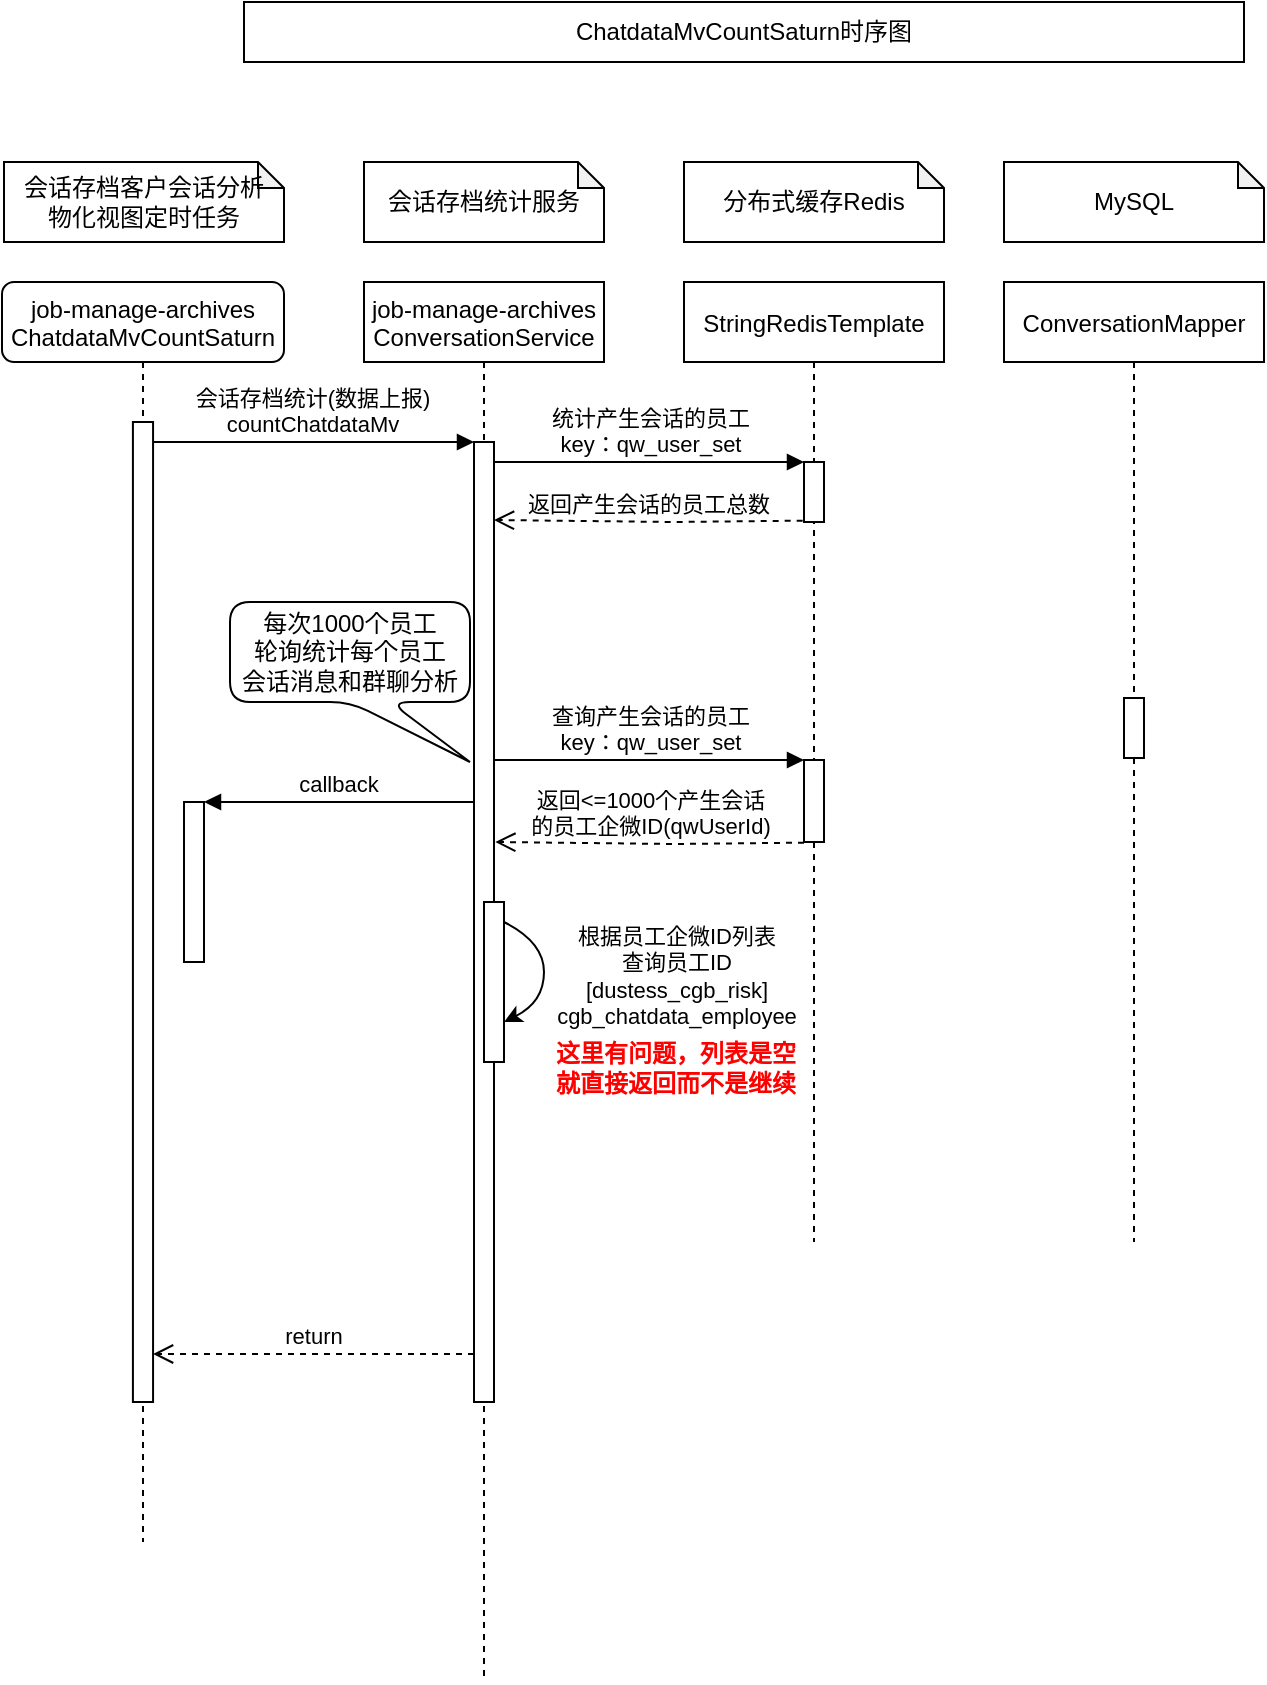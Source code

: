 <mxfile version="17.4.3" type="github">
  <diagram id="kgpKYQtTHZ0yAKxKKP6v" name="Page-1">
    <mxGraphModel dx="920" dy="513" grid="1" gridSize="10" guides="1" tooltips="1" connect="1" arrows="1" fold="1" page="1" pageScale="1" pageWidth="850" pageHeight="1100" math="0" shadow="0">
      <root>
        <mxCell id="0" />
        <mxCell id="1" parent="0" />
        <mxCell id="3nuBFxr9cyL0pnOWT2aG-5" value="job-manage-archives&#xa;ConversationService" style="shape=umlLifeline;perimeter=lifelinePerimeter;container=1;collapsible=0;recursiveResize=0;rounded=0;shadow=0;strokeWidth=1;" parent="1" vertex="1">
          <mxGeometry x="280" y="160" width="120" height="700" as="geometry" />
        </mxCell>
        <mxCell id="3nuBFxr9cyL0pnOWT2aG-6" value="" style="points=[];perimeter=orthogonalPerimeter;rounded=0;shadow=0;strokeWidth=1;" parent="3nuBFxr9cyL0pnOWT2aG-5" vertex="1">
          <mxGeometry x="55" y="80" width="10" height="480" as="geometry" />
        </mxCell>
        <mxCell id="cPGbE8Y1nv4g0ajra35U-34" value="" style="points=[];perimeter=orthogonalPerimeter;rounded=0;shadow=0;strokeWidth=1;" vertex="1" parent="3nuBFxr9cyL0pnOWT2aG-5">
          <mxGeometry x="60" y="310" width="10" height="80" as="geometry" />
        </mxCell>
        <mxCell id="3nuBFxr9cyL0pnOWT2aG-7" value="return" style="verticalAlign=bottom;endArrow=open;dashed=1;endSize=8;exitX=0;exitY=0.95;shadow=0;strokeWidth=1;" parent="1" source="3nuBFxr9cyL0pnOWT2aG-6" target="3nuBFxr9cyL0pnOWT2aG-2" edge="1">
          <mxGeometry relative="1" as="geometry">
            <mxPoint x="280" y="306" as="targetPoint" />
          </mxGeometry>
        </mxCell>
        <mxCell id="3nuBFxr9cyL0pnOWT2aG-8" value="会话存档统计(数据上报)&#xa;countChatdataMv" style="verticalAlign=bottom;endArrow=block;entryX=0;entryY=0;shadow=0;strokeWidth=1;" parent="1" source="3nuBFxr9cyL0pnOWT2aG-2" target="3nuBFxr9cyL0pnOWT2aG-6" edge="1">
          <mxGeometry relative="1" as="geometry">
            <mxPoint x="280" y="230" as="sourcePoint" />
          </mxGeometry>
        </mxCell>
        <mxCell id="3nuBFxr9cyL0pnOWT2aG-9" value="callback" style="verticalAlign=bottom;endArrow=block;entryX=1;entryY=0;shadow=0;strokeWidth=1;" parent="1" source="3nuBFxr9cyL0pnOWT2aG-6" target="3nuBFxr9cyL0pnOWT2aG-4" edge="1">
          <mxGeometry relative="1" as="geometry">
            <mxPoint x="245" y="270" as="sourcePoint" />
          </mxGeometry>
        </mxCell>
        <mxCell id="cPGbE8Y1nv4g0ajra35U-4" value="会话存档客户会话分析&lt;br&gt;物化视图定时任务" style="shape=note;whiteSpace=wrap;html=1;backgroundOutline=1;darkOpacity=0.05;size=13;" vertex="1" parent="1">
          <mxGeometry x="100" y="100" width="140" height="40" as="geometry" />
        </mxCell>
        <mxCell id="cPGbE8Y1nv4g0ajra35U-5" value="ChatdataMvCountSaturn时序图" style="rounded=0;whiteSpace=wrap;html=1;" vertex="1" parent="1">
          <mxGeometry x="220" y="20" width="500" height="30" as="geometry" />
        </mxCell>
        <mxCell id="cPGbE8Y1nv4g0ajra35U-8" value="会话存档统计服务" style="shape=note;whiteSpace=wrap;html=1;backgroundOutline=1;darkOpacity=0.05;size=13;" vertex="1" parent="1">
          <mxGeometry x="280" y="100" width="120" height="40" as="geometry" />
        </mxCell>
        <mxCell id="cPGbE8Y1nv4g0ajra35U-11" value="分布式缓存Redis" style="shape=note;whiteSpace=wrap;html=1;backgroundOutline=1;darkOpacity=0.05;size=13;" vertex="1" parent="1">
          <mxGeometry x="440" y="100" width="130" height="40" as="geometry" />
        </mxCell>
        <mxCell id="cPGbE8Y1nv4g0ajra35U-12" value="StringRedisTemplate" style="shape=umlLifeline;perimeter=lifelinePerimeter;container=1;collapsible=0;recursiveResize=0;rounded=0;shadow=0;strokeWidth=1;" vertex="1" parent="1">
          <mxGeometry x="440" y="160" width="130" height="480" as="geometry" />
        </mxCell>
        <mxCell id="cPGbE8Y1nv4g0ajra35U-13" value="" style="points=[];perimeter=orthogonalPerimeter;rounded=0;shadow=0;strokeWidth=1;" vertex="1" parent="cPGbE8Y1nv4g0ajra35U-12">
          <mxGeometry x="60" y="90" width="10" height="30" as="geometry" />
        </mxCell>
        <mxCell id="cPGbE8Y1nv4g0ajra35U-25" value="" style="points=[];perimeter=orthogonalPerimeter;rounded=0;shadow=0;strokeWidth=1;" vertex="1" parent="cPGbE8Y1nv4g0ajra35U-12">
          <mxGeometry x="60" y="239" width="10" height="41" as="geometry" />
        </mxCell>
        <mxCell id="cPGbE8Y1nv4g0ajra35U-26" value="查询产生会话的员工&lt;br&gt;key：qw_user_set" style="html=1;verticalAlign=bottom;endArrow=block;rounded=0;" edge="1" parent="cPGbE8Y1nv4g0ajra35U-12">
          <mxGeometry width="80" relative="1" as="geometry">
            <mxPoint x="-95" y="239" as="sourcePoint" />
            <mxPoint x="60" y="239" as="targetPoint" />
          </mxGeometry>
        </mxCell>
        <mxCell id="cPGbE8Y1nv4g0ajra35U-33" value="&lt;b&gt;&lt;font color=&quot;#ff0000&quot;&gt;这里有问题，列表是空就直接返回而不是继续&lt;/font&gt;&lt;/b&gt;" style="text;html=1;strokeColor=none;fillColor=none;align=center;verticalAlign=middle;whiteSpace=wrap;rounded=0;" vertex="1" parent="cPGbE8Y1nv4g0ajra35U-12">
          <mxGeometry x="-69" y="378" width="130" height="30" as="geometry" />
        </mxCell>
        <mxCell id="cPGbE8Y1nv4g0ajra35U-16" value="统计产生会话的员工&lt;br&gt;key：qw_user_set" style="html=1;verticalAlign=bottom;endArrow=block;rounded=0;" edge="1" parent="1" source="3nuBFxr9cyL0pnOWT2aG-6">
          <mxGeometry width="80" relative="1" as="geometry">
            <mxPoint x="420" y="250" as="sourcePoint" />
            <mxPoint x="500" y="250" as="targetPoint" />
          </mxGeometry>
        </mxCell>
        <mxCell id="3nuBFxr9cyL0pnOWT2aG-4" value="" style="points=[];perimeter=orthogonalPerimeter;rounded=0;shadow=0;strokeWidth=1;" parent="1" vertex="1">
          <mxGeometry x="190" y="420" width="10" height="80" as="geometry" />
        </mxCell>
        <mxCell id="cPGbE8Y1nv4g0ajra35U-19" value="" style="group" vertex="1" connectable="0" parent="1">
          <mxGeometry x="99" y="160" width="141" height="630" as="geometry" />
        </mxCell>
        <mxCell id="3nuBFxr9cyL0pnOWT2aG-1" value="job-manage-archives&#xa;ChatdataMvCountSaturn" style="shape=umlLifeline;perimeter=lifelinePerimeter;container=0;collapsible=0;recursiveResize=0;rounded=1;shadow=0;strokeWidth=1;" parent="cPGbE8Y1nv4g0ajra35U-19" vertex="1">
          <mxGeometry width="141" height="630" as="geometry" />
        </mxCell>
        <mxCell id="3nuBFxr9cyL0pnOWT2aG-2" value="" style="points=[];perimeter=orthogonalPerimeter;rounded=0;shadow=0;strokeWidth=1;" parent="cPGbE8Y1nv4g0ajra35U-19" vertex="1">
          <mxGeometry x="65.46" y="70" width="10.07" height="490" as="geometry" />
        </mxCell>
        <mxCell id="cPGbE8Y1nv4g0ajra35U-17" value="返回产生会话的员工总数" style="html=1;verticalAlign=bottom;endArrow=open;dashed=1;endSize=8;rounded=0;exitX=-0.067;exitY=0.978;exitDx=0;exitDy=0;exitPerimeter=0;" edge="1" parent="1" source="cPGbE8Y1nv4g0ajra35U-13">
          <mxGeometry relative="1" as="geometry">
            <mxPoint x="480" y="279" as="sourcePoint" />
            <mxPoint x="345" y="279" as="targetPoint" />
            <Array as="points">
              <mxPoint x="435" y="280" />
            </Array>
          </mxGeometry>
        </mxCell>
        <mxCell id="cPGbE8Y1nv4g0ajra35U-22" value="MySQL" style="shape=note;whiteSpace=wrap;html=1;backgroundOutline=1;darkOpacity=0.05;size=13;" vertex="1" parent="1">
          <mxGeometry x="600" y="100" width="130" height="40" as="geometry" />
        </mxCell>
        <mxCell id="cPGbE8Y1nv4g0ajra35U-23" value="ConversationMapper" style="shape=umlLifeline;perimeter=lifelinePerimeter;container=1;collapsible=0;recursiveResize=0;rounded=0;shadow=0;strokeWidth=1;" vertex="1" parent="1">
          <mxGeometry x="600" y="160" width="130" height="480" as="geometry" />
        </mxCell>
        <mxCell id="cPGbE8Y1nv4g0ajra35U-24" value="" style="points=[];perimeter=orthogonalPerimeter;rounded=0;shadow=0;strokeWidth=1;" vertex="1" parent="cPGbE8Y1nv4g0ajra35U-23">
          <mxGeometry x="60" y="208" width="10" height="30" as="geometry" />
        </mxCell>
        <mxCell id="cPGbE8Y1nv4g0ajra35U-27" value="返回&amp;lt;=1000个产生会话&lt;br&gt;的员工企微ID(qwUserId)" style="html=1;verticalAlign=bottom;endArrow=open;dashed=1;endSize=8;rounded=0;exitX=-0.067;exitY=0.978;exitDx=0;exitDy=0;exitPerimeter=0;" edge="1" parent="1">
          <mxGeometry relative="1" as="geometry">
            <mxPoint x="500.0" y="440.34" as="sourcePoint" />
            <mxPoint x="345.67" y="440" as="targetPoint" />
            <Array as="points">
              <mxPoint x="435.67" y="441" />
            </Array>
          </mxGeometry>
        </mxCell>
        <mxCell id="cPGbE8Y1nv4g0ajra35U-31" value="" style="curved=1;endArrow=classic;html=1;rounded=0;" edge="1" parent="1">
          <mxGeometry width="50" height="50" relative="1" as="geometry">
            <mxPoint x="350" y="480" as="sourcePoint" />
            <mxPoint x="350" y="530" as="targetPoint" />
            <Array as="points">
              <mxPoint x="370" y="490" />
              <mxPoint x="370" y="520" />
            </Array>
          </mxGeometry>
        </mxCell>
        <mxCell id="cPGbE8Y1nv4g0ajra35U-32" value="根据员工企微ID列表&lt;br&gt;查询员工ID&lt;br&gt;[dustess_cgb_risk]&lt;br&gt;cgb_chatdata_employee" style="edgeLabel;html=1;align=center;verticalAlign=middle;resizable=0;points=[];" vertex="1" connectable="0" parent="cPGbE8Y1nv4g0ajra35U-31">
          <mxGeometry x="-0.059" y="-3" relative="1" as="geometry">
            <mxPoint x="69" y="4" as="offset" />
          </mxGeometry>
        </mxCell>
        <mxCell id="cPGbE8Y1nv4g0ajra35U-18" value="每次1000个员工&lt;br&gt;轮询统计每个员工&lt;br&gt;会话消息和群聊分析" style="shape=callout;whiteSpace=wrap;html=1;perimeter=calloutPerimeter;rounded=1;position2=1;" vertex="1" parent="1">
          <mxGeometry x="213" y="320" width="120" height="80" as="geometry" />
        </mxCell>
      </root>
    </mxGraphModel>
  </diagram>
</mxfile>
